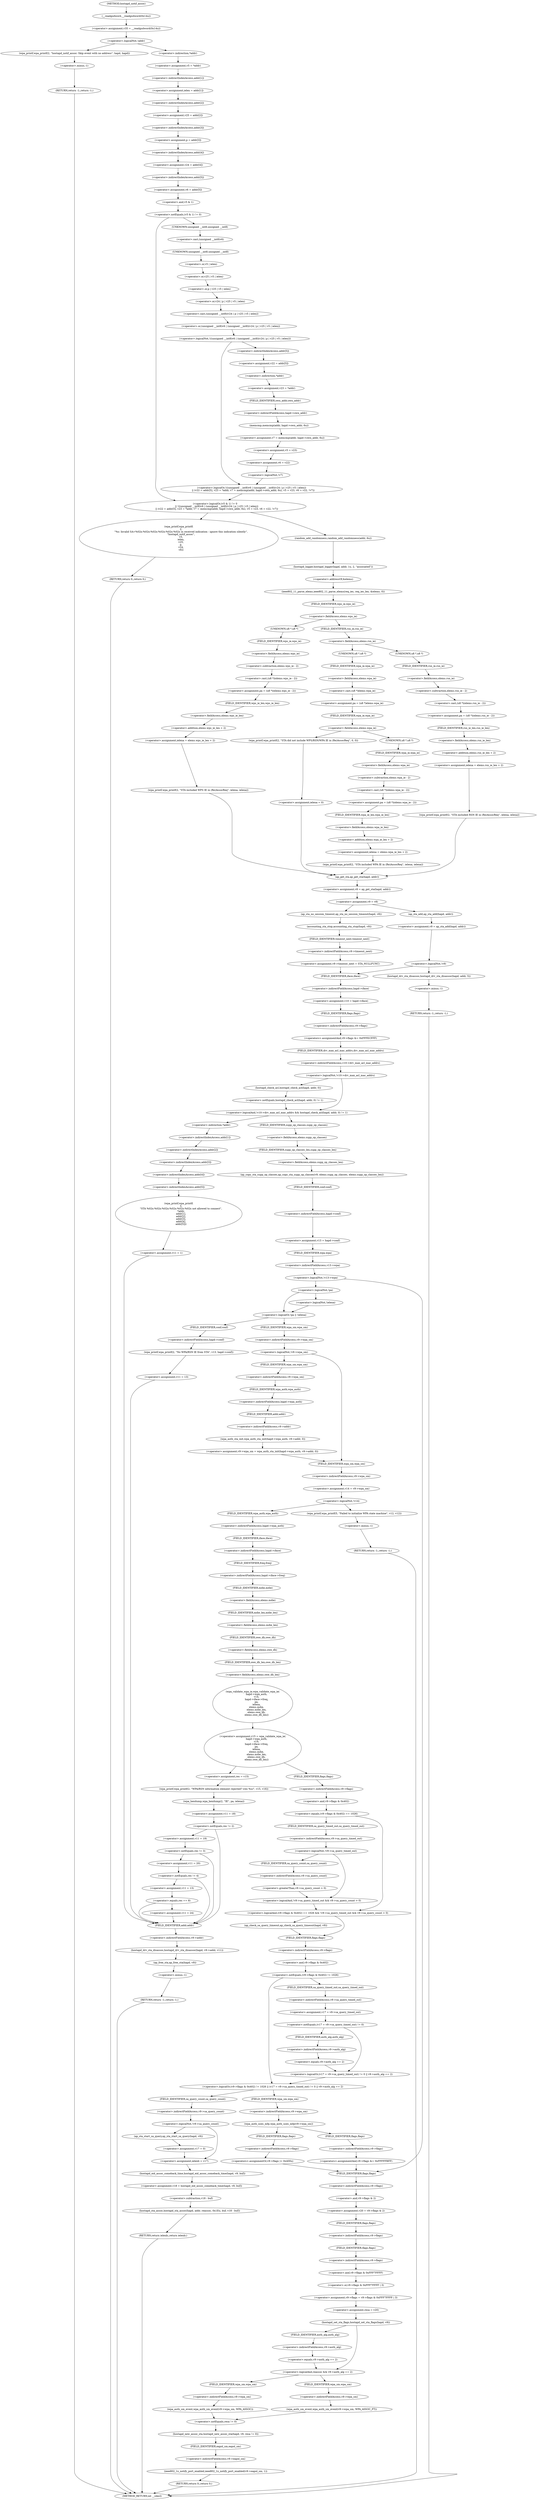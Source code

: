 digraph hostapd_notif_assoc {  
"1000166" [label = "(<operator>.assignment,v35 = __readgsdword(0x14u))" ]
"1000168" [label = "(__readgsdword,__readgsdword(0x14u))" ]
"1000171" [label = "(<operator>.logicalNot,!addr)" ]
"1000174" [label = "(wpa_printf,wpa_printf(2, \"hostapd_notif_assoc: Skip event with no address\", hapd, hapd))" ]
"1000179" [label = "(RETURN,return -1;,return -1;)" ]
"1000180" [label = "(<operator>.minus,-1)" ]
"1000182" [label = "(<operator>.assignment,v5 = *addr)" ]
"1000184" [label = "(<operator>.indirection,*addr)" ]
"1000186" [label = "(<operator>.assignment,ielen = addr[1])" ]
"1000188" [label = "(<operator>.indirectIndexAccess,addr[1])" ]
"1000191" [label = "(<operator>.assignment,v25 = addr[2])" ]
"1000193" [label = "(<operator>.indirectIndexAccess,addr[2])" ]
"1000196" [label = "(<operator>.assignment,p = addr[3])" ]
"1000198" [label = "(<operator>.indirectIndexAccess,addr[3])" ]
"1000201" [label = "(<operator>.assignment,v24 = addr[4])" ]
"1000203" [label = "(<operator>.indirectIndexAccess,addr[4])" ]
"1000206" [label = "(<operator>.assignment,v6 = addr[5])" ]
"1000208" [label = "(<operator>.indirectIndexAccess,addr[5])" ]
"1000212" [label = "(<operator>.logicalOr,(v5 & 1) != 0\n    || !((unsigned __int8)v6 | (unsigned __int8)(v24 | p | v25 | v5 | ielen))\n    || (v22 = addr[5], v23 = *addr, v7 = memcmp(addr, hapd->own_addr, 6u), v5 = v23, v6 = v22, !v7))" ]
"1000213" [label = "(<operator>.notEquals,(v5 & 1) != 0)" ]
"1000214" [label = "(<operator>.and,v5 & 1)" ]
"1000218" [label = "(<operator>.logicalOr,!((unsigned __int8)v6 | (unsigned __int8)(v24 | p | v25 | v5 | ielen))\n    || (v22 = addr[5], v23 = *addr, v7 = memcmp(addr, hapd->own_addr, 6u), v5 = v23, v6 = v22, !v7))" ]
"1000219" [label = "(<operator>.logicalNot,!((unsigned __int8)v6 | (unsigned __int8)(v24 | p | v25 | v5 | ielen)))" ]
"1000220" [label = "(<operator>.or,(unsigned __int8)v6 | (unsigned __int8)(v24 | p | v25 | v5 | ielen))" ]
"1000221" [label = "(<operator>.cast,(unsigned __int8)v6)" ]
"1000222" [label = "(UNKNOWN,unsigned __int8,unsigned __int8)" ]
"1000224" [label = "(<operator>.cast,(unsigned __int8)(v24 | p | v25 | v5 | ielen))" ]
"1000225" [label = "(UNKNOWN,unsigned __int8,unsigned __int8)" ]
"1000226" [label = "(<operator>.or,v24 | p | v25 | v5 | ielen)" ]
"1000228" [label = "(<operator>.or,p | v25 | v5 | ielen)" ]
"1000230" [label = "(<operator>.or,v25 | v5 | ielen)" ]
"1000232" [label = "(<operator>.or,v5 | ielen)" ]
"1000236" [label = "(<operator>.assignment,v22 = addr[5])" ]
"1000238" [label = "(<operator>.indirectIndexAccess,addr[5])" ]
"1000242" [label = "(<operator>.assignment,v23 = *addr)" ]
"1000244" [label = "(<operator>.indirection,*addr)" ]
"1000247" [label = "(<operator>.assignment,v7 = memcmp(addr, hapd->own_addr, 6u))" ]
"1000249" [label = "(memcmp,memcmp(addr, hapd->own_addr, 6u))" ]
"1000251" [label = "(<operator>.indirectFieldAccess,hapd->own_addr)" ]
"1000253" [label = "(FIELD_IDENTIFIER,own_addr,own_addr)" ]
"1000256" [label = "(<operator>.assignment,v5 = v23)" ]
"1000260" [label = "(<operator>.assignment,v6 = v22)" ]
"1000263" [label = "(<operator>.logicalNot,!v7)" ]
"1000266" [label = "(wpa_printf,wpa_printf(\n      2,\n      \"%s: Invalid SA=%02x:%02x:%02x:%02x:%02x:%02x in received indication - ignore this indication silently\",\n      \"hostapd_notif_assoc\",\n      v5,\n      ielen,\n      v25,\n      p,\n      v24,\n      v6))" ]
"1000276" [label = "(RETURN,return 0;,return 0;)" ]
"1000278" [label = "(random_add_randomness,random_add_randomness(addr, 6u))" ]
"1000281" [label = "(hostapd_logger,hostapd_logger(hapd, addr, 1u, 2, \"associated\"))" ]
"1000287" [label = "(ieee802_11_parse_elems,ieee802_11_parse_elems(req_ies, req_ies_len, &elems, 0))" ]
"1000290" [label = "(<operator>.addressOf,&elems)" ]
"1000294" [label = "(<operator>.fieldAccess,elems.wps_ie)" ]
"1000296" [label = "(FIELD_IDENTIFIER,wps_ie,wps_ie)" ]
"1000298" [label = "(<operator>.assignment,pa = (u8 *)(elems.wps_ie - 2))" ]
"1000300" [label = "(<operator>.cast,(u8 *)(elems.wps_ie - 2))" ]
"1000301" [label = "(UNKNOWN,u8 *,u8 *)" ]
"1000302" [label = "(<operator>.subtraction,elems.wps_ie - 2)" ]
"1000303" [label = "(<operator>.fieldAccess,elems.wps_ie)" ]
"1000305" [label = "(FIELD_IDENTIFIER,wps_ie,wps_ie)" ]
"1000307" [label = "(<operator>.assignment,ielena = elems.wps_ie_len + 2)" ]
"1000309" [label = "(<operator>.addition,elems.wps_ie_len + 2)" ]
"1000310" [label = "(<operator>.fieldAccess,elems.wps_ie_len)" ]
"1000312" [label = "(FIELD_IDENTIFIER,wps_ie_len,wps_ie_len)" ]
"1000314" [label = "(wpa_printf,wpa_printf(2, \"STA included WPS IE in (Re)AssocReq\", ielena, ielena))" ]
"1000321" [label = "(<operator>.fieldAccess,elems.rsn_ie)" ]
"1000323" [label = "(FIELD_IDENTIFIER,rsn_ie,rsn_ie)" ]
"1000325" [label = "(<operator>.assignment,pa = (u8 *)(elems.rsn_ie - 2))" ]
"1000327" [label = "(<operator>.cast,(u8 *)(elems.rsn_ie - 2))" ]
"1000328" [label = "(UNKNOWN,u8 *,u8 *)" ]
"1000329" [label = "(<operator>.subtraction,elems.rsn_ie - 2)" ]
"1000330" [label = "(<operator>.fieldAccess,elems.rsn_ie)" ]
"1000332" [label = "(FIELD_IDENTIFIER,rsn_ie,rsn_ie)" ]
"1000334" [label = "(<operator>.assignment,ielena = elems.rsn_ie_len + 2)" ]
"1000336" [label = "(<operator>.addition,elems.rsn_ie_len + 2)" ]
"1000337" [label = "(<operator>.fieldAccess,elems.rsn_ie_len)" ]
"1000339" [label = "(FIELD_IDENTIFIER,rsn_ie_len,rsn_ie_len)" ]
"1000341" [label = "(wpa_printf,wpa_printf(2, \"STA included RSN IE in (Re)AssocReq\", ielena, ielena))" ]
"1000348" [label = "(<operator>.assignment,pa = (u8 *)elems.wpa_ie)" ]
"1000350" [label = "(<operator>.cast,(u8 *)elems.wpa_ie)" ]
"1000351" [label = "(UNKNOWN,u8 *,u8 *)" ]
"1000352" [label = "(<operator>.fieldAccess,elems.wpa_ie)" ]
"1000354" [label = "(FIELD_IDENTIFIER,wpa_ie,wpa_ie)" ]
"1000356" [label = "(<operator>.fieldAccess,elems.wpa_ie)" ]
"1000358" [label = "(FIELD_IDENTIFIER,wpa_ie,wpa_ie)" ]
"1000360" [label = "(<operator>.assignment,pa = (u8 *)(elems.wpa_ie - 2))" ]
"1000362" [label = "(<operator>.cast,(u8 *)(elems.wpa_ie - 2))" ]
"1000363" [label = "(UNKNOWN,u8 *,u8 *)" ]
"1000364" [label = "(<operator>.subtraction,elems.wpa_ie - 2)" ]
"1000365" [label = "(<operator>.fieldAccess,elems.wpa_ie)" ]
"1000367" [label = "(FIELD_IDENTIFIER,wpa_ie,wpa_ie)" ]
"1000369" [label = "(<operator>.assignment,ielena = elems.wpa_ie_len + 2)" ]
"1000371" [label = "(<operator>.addition,elems.wpa_ie_len + 2)" ]
"1000372" [label = "(<operator>.fieldAccess,elems.wpa_ie_len)" ]
"1000374" [label = "(FIELD_IDENTIFIER,wpa_ie_len,wpa_ie_len)" ]
"1000376" [label = "(wpa_printf,wpa_printf(2, \"STA included WPA IE in (Re)AssocReq\", ielena, ielena))" ]
"1000383" [label = "(wpa_printf,wpa_printf(2, \"STA did not include WPS/RSN/WPA IE in (Re)AssocReq\", 0, 0))" ]
"1000388" [label = "(<operator>.assignment,ielena = 0)" ]
"1000391" [label = "(<operator>.assignment,v8 = ap_get_sta(hapd, addr))" ]
"1000393" [label = "(ap_get_sta,ap_get_sta(hapd, addr))" ]
"1000396" [label = "(<operator>.assignment,v9 = v8)" ]
"1000402" [label = "(ap_sta_no_session_timeout,ap_sta_no_session_timeout(hapd, v8))" ]
"1000405" [label = "(accounting_sta_stop,accounting_sta_stop(hapd, v9))" ]
"1000408" [label = "(<operator>.assignment,v9->timeout_next = STA_NULLFUNC)" ]
"1000409" [label = "(<operator>.indirectFieldAccess,v9->timeout_next)" ]
"1000411" [label = "(FIELD_IDENTIFIER,timeout_next,timeout_next)" ]
"1000415" [label = "(<operator>.assignment,v9 = ap_sta_add(hapd, addr))" ]
"1000417" [label = "(ap_sta_add,ap_sta_add(hapd, addr))" ]
"1000421" [label = "(<operator>.logicalNot,!v9)" ]
"1000424" [label = "(hostapd_drv_sta_disassoc,hostapd_drv_sta_disassoc(hapd, addr, 5))" ]
"1000428" [label = "(RETURN,return -1;,return -1;)" ]
"1000429" [label = "(<operator>.minus,-1)" ]
"1000431" [label = "(<operator>.assignment,v10 = hapd->iface)" ]
"1000433" [label = "(<operator>.indirectFieldAccess,hapd->iface)" ]
"1000435" [label = "(FIELD_IDENTIFIER,iface,iface)" ]
"1000436" [label = "(<operators>.assignmentAnd,v9->flags &= 0xFFFECFFF)" ]
"1000437" [label = "(<operator>.indirectFieldAccess,v9->flags)" ]
"1000439" [label = "(FIELD_IDENTIFIER,flags,flags)" ]
"1000442" [label = "(<operator>.logicalAnd,!v10->drv_max_acl_mac_addrs && hostapd_check_acl(hapd, addr, 0) != 1)" ]
"1000443" [label = "(<operator>.logicalNot,!v10->drv_max_acl_mac_addrs)" ]
"1000444" [label = "(<operator>.indirectFieldAccess,v10->drv_max_acl_mac_addrs)" ]
"1000446" [label = "(FIELD_IDENTIFIER,drv_max_acl_mac_addrs,drv_max_acl_mac_addrs)" ]
"1000447" [label = "(<operator>.notEquals,hostapd_check_acl(hapd, addr, 0) != 1)" ]
"1000448" [label = "(hostapd_check_acl,hostapd_check_acl(hapd, addr, 0))" ]
"1000454" [label = "(wpa_printf,wpa_printf(\n      3,\n      \"STA %02x:%02x:%02x:%02x:%02x:%02x not allowed to connect\",\n      *addr,\n      addr[1],\n      addr[2],\n      addr[3],\n      addr[4],\n      addr[5]))" ]
"1000457" [label = "(<operator>.indirection,*addr)" ]
"1000459" [label = "(<operator>.indirectIndexAccess,addr[1])" ]
"1000462" [label = "(<operator>.indirectIndexAccess,addr[2])" ]
"1000465" [label = "(<operator>.indirectIndexAccess,addr[3])" ]
"1000468" [label = "(<operator>.indirectIndexAccess,addr[4])" ]
"1000471" [label = "(<operator>.indirectIndexAccess,addr[5])" ]
"1000474" [label = "(<operator>.assignment,v11 = 1)" ]
"1000478" [label = "(hostapd_drv_sta_disassoc,hostapd_drv_sta_disassoc(hapd, v9->addr, v11))" ]
"1000480" [label = "(<operator>.indirectFieldAccess,v9->addr)" ]
"1000482" [label = "(FIELD_IDENTIFIER,addr,addr)" ]
"1000484" [label = "(ap_free_sta,ap_free_sta(hapd, v9))" ]
"1000487" [label = "(RETURN,return -1;,return -1;)" ]
"1000488" [label = "(<operator>.minus,-1)" ]
"1000490" [label = "(ap_copy_sta_supp_op_classes,ap_copy_sta_supp_op_classes(v9, elems.supp_op_classes, elems.supp_op_classes_len))" ]
"1000492" [label = "(<operator>.fieldAccess,elems.supp_op_classes)" ]
"1000494" [label = "(FIELD_IDENTIFIER,supp_op_classes,supp_op_classes)" ]
"1000495" [label = "(<operator>.fieldAccess,elems.supp_op_classes_len)" ]
"1000497" [label = "(FIELD_IDENTIFIER,supp_op_classes_len,supp_op_classes_len)" ]
"1000498" [label = "(<operator>.assignment,v13 = hapd->conf)" ]
"1000500" [label = "(<operator>.indirectFieldAccess,hapd->conf)" ]
"1000502" [label = "(FIELD_IDENTIFIER,conf,conf)" ]
"1000504" [label = "(<operator>.logicalNot,!v13->wpa)" ]
"1000505" [label = "(<operator>.indirectFieldAccess,v13->wpa)" ]
"1000507" [label = "(FIELD_IDENTIFIER,wpa,wpa)" ]
"1000510" [label = "(<operator>.assignment,v20 = v9->flags & 2)" ]
"1000512" [label = "(<operator>.and,v9->flags & 2)" ]
"1000513" [label = "(<operator>.indirectFieldAccess,v9->flags)" ]
"1000515" [label = "(FIELD_IDENTIFIER,flags,flags)" ]
"1000517" [label = "(<operator>.assignment,v9->flags = v9->flags & 0xFFF7FFFF | 3)" ]
"1000518" [label = "(<operator>.indirectFieldAccess,v9->flags)" ]
"1000520" [label = "(FIELD_IDENTIFIER,flags,flags)" ]
"1000521" [label = "(<operator>.or,v9->flags & 0xFFF7FFFF | 3)" ]
"1000522" [label = "(<operator>.and,v9->flags & 0xFFF7FFFF)" ]
"1000523" [label = "(<operator>.indirectFieldAccess,v9->flags)" ]
"1000525" [label = "(FIELD_IDENTIFIER,flags,flags)" ]
"1000528" [label = "(<operator>.assignment,resa = v20)" ]
"1000531" [label = "(hostapd_set_sta_flags,hostapd_set_sta_flags(hapd, v9))" ]
"1000535" [label = "(<operator>.logicalAnd,reassoc && v9->auth_alg == 2)" ]
"1000537" [label = "(<operator>.equals,v9->auth_alg == 2)" ]
"1000538" [label = "(<operator>.indirectFieldAccess,v9->auth_alg)" ]
"1000540" [label = "(FIELD_IDENTIFIER,auth_alg,auth_alg)" ]
"1000542" [label = "(wpa_auth_sm_event,wpa_auth_sm_event(v9->wpa_sm, WPA_ASSOC_FT))" ]
"1000543" [label = "(<operator>.indirectFieldAccess,v9->wpa_sm)" ]
"1000545" [label = "(FIELD_IDENTIFIER,wpa_sm,wpa_sm)" ]
"1000548" [label = "(wpa_auth_sm_event,wpa_auth_sm_event(v9->wpa_sm, WPA_ASSOC))" ]
"1000549" [label = "(<operator>.indirectFieldAccess,v9->wpa_sm)" ]
"1000551" [label = "(FIELD_IDENTIFIER,wpa_sm,wpa_sm)" ]
"1000553" [label = "(hostapd_new_assoc_sta,hostapd_new_assoc_sta(hapd, v9, resa != 0))" ]
"1000556" [label = "(<operator>.notEquals,resa != 0)" ]
"1000559" [label = "(ieee802_1x_notify_port_enabled,ieee802_1x_notify_port_enabled(v9->eapol_sm, 1))" ]
"1000560" [label = "(<operator>.indirectFieldAccess,v9->eapol_sm)" ]
"1000562" [label = "(FIELD_IDENTIFIER,eapol_sm,eapol_sm)" ]
"1000564" [label = "(RETURN,return 0;,return 0;)" ]
"1000567" [label = "(<operator>.logicalOr,!pa || !ielena)" ]
"1000568" [label = "(<operator>.logicalNot,!pa)" ]
"1000570" [label = "(<operator>.logicalNot,!ielena)" ]
"1000573" [label = "(wpa_printf,wpa_printf(2, \"No WPA/RSN IE from STA\", v13, hapd->conf))" ]
"1000577" [label = "(<operator>.indirectFieldAccess,hapd->conf)" ]
"1000579" [label = "(FIELD_IDENTIFIER,conf,conf)" ]
"1000580" [label = "(<operator>.assignment,v11 = 13)" ]
"1000585" [label = "(<operator>.logicalNot,!v9->wpa_sm)" ]
"1000586" [label = "(<operator>.indirectFieldAccess,v9->wpa_sm)" ]
"1000588" [label = "(FIELD_IDENTIFIER,wpa_sm,wpa_sm)" ]
"1000589" [label = "(<operator>.assignment,v9->wpa_sm = wpa_auth_sta_init(hapd->wpa_auth, v9->addr, 0))" ]
"1000590" [label = "(<operator>.indirectFieldAccess,v9->wpa_sm)" ]
"1000592" [label = "(FIELD_IDENTIFIER,wpa_sm,wpa_sm)" ]
"1000593" [label = "(wpa_auth_sta_init,wpa_auth_sta_init(hapd->wpa_auth, v9->addr, 0))" ]
"1000594" [label = "(<operator>.indirectFieldAccess,hapd->wpa_auth)" ]
"1000596" [label = "(FIELD_IDENTIFIER,wpa_auth,wpa_auth)" ]
"1000597" [label = "(<operator>.indirectFieldAccess,v9->addr)" ]
"1000599" [label = "(FIELD_IDENTIFIER,addr,addr)" ]
"1000601" [label = "(<operator>.assignment,v14 = v9->wpa_sm)" ]
"1000603" [label = "(<operator>.indirectFieldAccess,v9->wpa_sm)" ]
"1000605" [label = "(FIELD_IDENTIFIER,wpa_sm,wpa_sm)" ]
"1000607" [label = "(<operator>.logicalNot,!v14)" ]
"1000610" [label = "(wpa_printf,wpa_printf(5, \"Failed to initialize WPA state machine\", v12, v12))" ]
"1000615" [label = "(RETURN,return -1;,return -1;)" ]
"1000616" [label = "(<operator>.minus,-1)" ]
"1000618" [label = "(<operator>.assignment,v15 = wpa_validate_wpa_ie(\n          hapd->wpa_auth,\n          v14,\n          hapd->iface->freq,\n          pa,\n          ielena,\n          elems.mdie,\n          elems.mdie_len,\n          elems.owe_dh,\n          elems.owe_dh_len))" ]
"1000620" [label = "(wpa_validate_wpa_ie,wpa_validate_wpa_ie(\n          hapd->wpa_auth,\n          v14,\n          hapd->iface->freq,\n          pa,\n          ielena,\n          elems.mdie,\n          elems.mdie_len,\n          elems.owe_dh,\n          elems.owe_dh_len))" ]
"1000621" [label = "(<operator>.indirectFieldAccess,hapd->wpa_auth)" ]
"1000623" [label = "(FIELD_IDENTIFIER,wpa_auth,wpa_auth)" ]
"1000625" [label = "(<operator>.indirectFieldAccess,hapd->iface->freq)" ]
"1000626" [label = "(<operator>.indirectFieldAccess,hapd->iface)" ]
"1000628" [label = "(FIELD_IDENTIFIER,iface,iface)" ]
"1000629" [label = "(FIELD_IDENTIFIER,freq,freq)" ]
"1000632" [label = "(<operator>.fieldAccess,elems.mdie)" ]
"1000634" [label = "(FIELD_IDENTIFIER,mdie,mdie)" ]
"1000635" [label = "(<operator>.fieldAccess,elems.mdie_len)" ]
"1000637" [label = "(FIELD_IDENTIFIER,mdie_len,mdie_len)" ]
"1000638" [label = "(<operator>.fieldAccess,elems.owe_dh)" ]
"1000640" [label = "(FIELD_IDENTIFIER,owe_dh,owe_dh)" ]
"1000641" [label = "(<operator>.fieldAccess,elems.owe_dh_len)" ]
"1000643" [label = "(FIELD_IDENTIFIER,owe_dh_len,owe_dh_len)" ]
"1000647" [label = "(<operator>.assignment,res = v15)" ]
"1000650" [label = "(wpa_printf,wpa_printf(2, \"WPA/RSN information element rejected? (res %u)\", v15, v16))" ]
"1000655" [label = "(wpa_hexdump,wpa_hexdump(2, \"IE\", pa, ielena))" ]
"1000660" [label = "(<operator>.assignment,v11 = 18)" ]
"1000664" [label = "(<operator>.notEquals,res != 2)" ]
"1000668" [label = "(<operator>.assignment,v11 = 19)" ]
"1000672" [label = "(<operator>.notEquals,res != 3)" ]
"1000676" [label = "(<operator>.assignment,v11 = 20)" ]
"1000680" [label = "(<operator>.notEquals,res != 4)" ]
"1000684" [label = "(<operator>.assignment,v11 = 13)" ]
"1000688" [label = "(<operator>.equals,res == 8)" ]
"1000691" [label = "(<operator>.assignment,v11 = 24)" ]
"1000696" [label = "(<operator>.logicalAnd,(v9->flags & 0x402) == 1026 && !v9->sa_query_timed_out && v9->sa_query_count > 0)" ]
"1000697" [label = "(<operator>.equals,(v9->flags & 0x402) == 1026)" ]
"1000698" [label = "(<operator>.and,v9->flags & 0x402)" ]
"1000699" [label = "(<operator>.indirectFieldAccess,v9->flags)" ]
"1000701" [label = "(FIELD_IDENTIFIER,flags,flags)" ]
"1000704" [label = "(<operator>.logicalAnd,!v9->sa_query_timed_out && v9->sa_query_count > 0)" ]
"1000705" [label = "(<operator>.logicalNot,!v9->sa_query_timed_out)" ]
"1000706" [label = "(<operator>.indirectFieldAccess,v9->sa_query_timed_out)" ]
"1000708" [label = "(FIELD_IDENTIFIER,sa_query_timed_out,sa_query_timed_out)" ]
"1000709" [label = "(<operator>.greaterThan,v9->sa_query_count > 0)" ]
"1000710" [label = "(<operator>.indirectFieldAccess,v9->sa_query_count)" ]
"1000712" [label = "(FIELD_IDENTIFIER,sa_query_count,sa_query_count)" ]
"1000714" [label = "(ap_check_sa_query_timeout,ap_check_sa_query_timeout(hapd, v9))" ]
"1000718" [label = "(<operator>.logicalOr,(v9->flags & 0x402) != 1026 || (v17 = v9->sa_query_timed_out) != 0 || v9->auth_alg == 2)" ]
"1000719" [label = "(<operator>.notEquals,(v9->flags & 0x402) != 1026)" ]
"1000720" [label = "(<operator>.and,v9->flags & 0x402)" ]
"1000721" [label = "(<operator>.indirectFieldAccess,v9->flags)" ]
"1000723" [label = "(FIELD_IDENTIFIER,flags,flags)" ]
"1000726" [label = "(<operator>.logicalOr,(v17 = v9->sa_query_timed_out) != 0 || v9->auth_alg == 2)" ]
"1000727" [label = "(<operator>.notEquals,(v17 = v9->sa_query_timed_out) != 0)" ]
"1000728" [label = "(<operator>.assignment,v17 = v9->sa_query_timed_out)" ]
"1000730" [label = "(<operator>.indirectFieldAccess,v9->sa_query_timed_out)" ]
"1000732" [label = "(FIELD_IDENTIFIER,sa_query_timed_out,sa_query_timed_out)" ]
"1000734" [label = "(<operator>.equals,v9->auth_alg == 2)" ]
"1000735" [label = "(<operator>.indirectFieldAccess,v9->auth_alg)" ]
"1000737" [label = "(FIELD_IDENTIFIER,auth_alg,auth_alg)" ]
"1000741" [label = "(wpa_auth_uses_mfp,wpa_auth_uses_mfp(v9->wpa_sm))" ]
"1000742" [label = "(<operator>.indirectFieldAccess,v9->wpa_sm)" ]
"1000744" [label = "(FIELD_IDENTIFIER,wpa_sm,wpa_sm)" ]
"1000745" [label = "(<operators>.assignmentOr,v9->flags |= 0x400u)" ]
"1000746" [label = "(<operator>.indirectFieldAccess,v9->flags)" ]
"1000748" [label = "(FIELD_IDENTIFIER,flags,flags)" ]
"1000751" [label = "(<operators>.assignmentAnd,v9->flags &= 0xFFFFFBFF)" ]
"1000752" [label = "(<operator>.indirectFieldAccess,v9->flags)" ]
"1000754" [label = "(FIELD_IDENTIFIER,flags,flags)" ]
"1000758" [label = "(<operator>.logicalNot,!v9->sa_query_count)" ]
"1000759" [label = "(<operator>.indirectFieldAccess,v9->sa_query_count)" ]
"1000761" [label = "(FIELD_IDENTIFIER,sa_query_count,sa_query_count)" ]
"1000763" [label = "(ap_sta_start_sa_query,ap_sta_start_sa_query(hapd, v9))" ]
"1000766" [label = "(<operator>.assignment,v17 = 0)" ]
"1000769" [label = "(<operator>.assignment,ielenb = v17)" ]
"1000772" [label = "(<operator>.assignment,v18 = hostapd_eid_assoc_comeback_time(hapd, v9, buf))" ]
"1000774" [label = "(hostapd_eid_assoc_comeback_time,hostapd_eid_assoc_comeback_time(hapd, v9, buf))" ]
"1000778" [label = "(hostapd_sta_assoc,hostapd_sta_assoc(hapd, addr, reassoc, 0x1Eu, buf, v18 - buf))" ]
"1000784" [label = "(<operator>.subtraction,v18 - buf)" ]
"1000787" [label = "(RETURN,return ielenb;,return ielenb;)" ]
"1000130" [label = "(METHOD,hostapd_notif_assoc)" ]
"1000789" [label = "(METHOD_RETURN,int __cdecl)" ]
  "1000166" -> "1000171" 
  "1000168" -> "1000166" 
  "1000171" -> "1000174" 
  "1000171" -> "1000184" 
  "1000174" -> "1000180" 
  "1000179" -> "1000789" 
  "1000180" -> "1000179" 
  "1000182" -> "1000188" 
  "1000184" -> "1000182" 
  "1000186" -> "1000193" 
  "1000188" -> "1000186" 
  "1000191" -> "1000198" 
  "1000193" -> "1000191" 
  "1000196" -> "1000203" 
  "1000198" -> "1000196" 
  "1000201" -> "1000208" 
  "1000203" -> "1000201" 
  "1000206" -> "1000214" 
  "1000208" -> "1000206" 
  "1000212" -> "1000266" 
  "1000212" -> "1000278" 
  "1000213" -> "1000222" 
  "1000213" -> "1000212" 
  "1000214" -> "1000213" 
  "1000218" -> "1000212" 
  "1000219" -> "1000218" 
  "1000219" -> "1000238" 
  "1000220" -> "1000219" 
  "1000221" -> "1000225" 
  "1000222" -> "1000221" 
  "1000224" -> "1000220" 
  "1000225" -> "1000232" 
  "1000226" -> "1000224" 
  "1000228" -> "1000226" 
  "1000230" -> "1000228" 
  "1000232" -> "1000230" 
  "1000236" -> "1000244" 
  "1000238" -> "1000236" 
  "1000242" -> "1000253" 
  "1000244" -> "1000242" 
  "1000247" -> "1000256" 
  "1000249" -> "1000247" 
  "1000251" -> "1000249" 
  "1000253" -> "1000251" 
  "1000256" -> "1000260" 
  "1000260" -> "1000263" 
  "1000263" -> "1000218" 
  "1000266" -> "1000276" 
  "1000276" -> "1000789" 
  "1000278" -> "1000281" 
  "1000281" -> "1000290" 
  "1000287" -> "1000296" 
  "1000290" -> "1000287" 
  "1000294" -> "1000301" 
  "1000294" -> "1000323" 
  "1000296" -> "1000294" 
  "1000298" -> "1000312" 
  "1000300" -> "1000298" 
  "1000301" -> "1000305" 
  "1000302" -> "1000300" 
  "1000303" -> "1000302" 
  "1000305" -> "1000303" 
  "1000307" -> "1000314" 
  "1000309" -> "1000307" 
  "1000310" -> "1000309" 
  "1000312" -> "1000310" 
  "1000314" -> "1000393" 
  "1000321" -> "1000328" 
  "1000321" -> "1000351" 
  "1000323" -> "1000321" 
  "1000325" -> "1000339" 
  "1000327" -> "1000325" 
  "1000328" -> "1000332" 
  "1000329" -> "1000327" 
  "1000330" -> "1000329" 
  "1000332" -> "1000330" 
  "1000334" -> "1000341" 
  "1000336" -> "1000334" 
  "1000337" -> "1000336" 
  "1000339" -> "1000337" 
  "1000341" -> "1000393" 
  "1000348" -> "1000358" 
  "1000350" -> "1000348" 
  "1000351" -> "1000354" 
  "1000352" -> "1000350" 
  "1000354" -> "1000352" 
  "1000356" -> "1000363" 
  "1000356" -> "1000383" 
  "1000358" -> "1000356" 
  "1000360" -> "1000374" 
  "1000362" -> "1000360" 
  "1000363" -> "1000367" 
  "1000364" -> "1000362" 
  "1000365" -> "1000364" 
  "1000367" -> "1000365" 
  "1000369" -> "1000376" 
  "1000371" -> "1000369" 
  "1000372" -> "1000371" 
  "1000374" -> "1000372" 
  "1000376" -> "1000393" 
  "1000383" -> "1000388" 
  "1000388" -> "1000393" 
  "1000391" -> "1000396" 
  "1000393" -> "1000391" 
  "1000396" -> "1000402" 
  "1000396" -> "1000417" 
  "1000402" -> "1000405" 
  "1000405" -> "1000411" 
  "1000408" -> "1000435" 
  "1000409" -> "1000408" 
  "1000411" -> "1000409" 
  "1000415" -> "1000421" 
  "1000417" -> "1000415" 
  "1000421" -> "1000424" 
  "1000421" -> "1000435" 
  "1000424" -> "1000429" 
  "1000428" -> "1000789" 
  "1000429" -> "1000428" 
  "1000431" -> "1000439" 
  "1000433" -> "1000431" 
  "1000435" -> "1000433" 
  "1000436" -> "1000446" 
  "1000437" -> "1000436" 
  "1000439" -> "1000437" 
  "1000442" -> "1000457" 
  "1000442" -> "1000494" 
  "1000443" -> "1000442" 
  "1000443" -> "1000448" 
  "1000444" -> "1000443" 
  "1000446" -> "1000444" 
  "1000447" -> "1000442" 
  "1000448" -> "1000447" 
  "1000454" -> "1000474" 
  "1000457" -> "1000459" 
  "1000459" -> "1000462" 
  "1000462" -> "1000465" 
  "1000465" -> "1000468" 
  "1000468" -> "1000471" 
  "1000471" -> "1000454" 
  "1000474" -> "1000482" 
  "1000478" -> "1000484" 
  "1000480" -> "1000478" 
  "1000482" -> "1000480" 
  "1000484" -> "1000488" 
  "1000487" -> "1000789" 
  "1000488" -> "1000487" 
  "1000490" -> "1000502" 
  "1000492" -> "1000497" 
  "1000494" -> "1000492" 
  "1000495" -> "1000490" 
  "1000497" -> "1000495" 
  "1000498" -> "1000507" 
  "1000500" -> "1000498" 
  "1000502" -> "1000500" 
  "1000504" -> "1000515" 
  "1000504" -> "1000568" 
  "1000505" -> "1000504" 
  "1000507" -> "1000505" 
  "1000510" -> "1000520" 
  "1000512" -> "1000510" 
  "1000513" -> "1000512" 
  "1000515" -> "1000513" 
  "1000517" -> "1000528" 
  "1000518" -> "1000525" 
  "1000520" -> "1000518" 
  "1000521" -> "1000517" 
  "1000522" -> "1000521" 
  "1000523" -> "1000522" 
  "1000525" -> "1000523" 
  "1000528" -> "1000531" 
  "1000531" -> "1000535" 
  "1000531" -> "1000540" 
  "1000535" -> "1000545" 
  "1000535" -> "1000551" 
  "1000537" -> "1000535" 
  "1000538" -> "1000537" 
  "1000540" -> "1000538" 
  "1000542" -> "1000556" 
  "1000543" -> "1000542" 
  "1000545" -> "1000543" 
  "1000548" -> "1000556" 
  "1000549" -> "1000548" 
  "1000551" -> "1000549" 
  "1000553" -> "1000562" 
  "1000556" -> "1000553" 
  "1000559" -> "1000564" 
  "1000560" -> "1000559" 
  "1000562" -> "1000560" 
  "1000564" -> "1000789" 
  "1000567" -> "1000579" 
  "1000567" -> "1000588" 
  "1000568" -> "1000567" 
  "1000568" -> "1000570" 
  "1000570" -> "1000567" 
  "1000573" -> "1000580" 
  "1000577" -> "1000573" 
  "1000579" -> "1000577" 
  "1000580" -> "1000482" 
  "1000585" -> "1000592" 
  "1000585" -> "1000605" 
  "1000586" -> "1000585" 
  "1000588" -> "1000586" 
  "1000589" -> "1000605" 
  "1000590" -> "1000596" 
  "1000592" -> "1000590" 
  "1000593" -> "1000589" 
  "1000594" -> "1000599" 
  "1000596" -> "1000594" 
  "1000597" -> "1000593" 
  "1000599" -> "1000597" 
  "1000601" -> "1000607" 
  "1000603" -> "1000601" 
  "1000605" -> "1000603" 
  "1000607" -> "1000610" 
  "1000607" -> "1000623" 
  "1000610" -> "1000616" 
  "1000615" -> "1000789" 
  "1000616" -> "1000615" 
  "1000618" -> "1000647" 
  "1000618" -> "1000701" 
  "1000620" -> "1000618" 
  "1000621" -> "1000628" 
  "1000623" -> "1000621" 
  "1000625" -> "1000634" 
  "1000626" -> "1000629" 
  "1000628" -> "1000626" 
  "1000629" -> "1000625" 
  "1000632" -> "1000637" 
  "1000634" -> "1000632" 
  "1000635" -> "1000640" 
  "1000637" -> "1000635" 
  "1000638" -> "1000643" 
  "1000640" -> "1000638" 
  "1000641" -> "1000620" 
  "1000643" -> "1000641" 
  "1000647" -> "1000650" 
  "1000650" -> "1000655" 
  "1000655" -> "1000660" 
  "1000660" -> "1000664" 
  "1000664" -> "1000668" 
  "1000664" -> "1000482" 
  "1000668" -> "1000672" 
  "1000672" -> "1000676" 
  "1000672" -> "1000482" 
  "1000676" -> "1000680" 
  "1000680" -> "1000684" 
  "1000680" -> "1000482" 
  "1000684" -> "1000688" 
  "1000688" -> "1000691" 
  "1000688" -> "1000482" 
  "1000691" -> "1000482" 
  "1000696" -> "1000714" 
  "1000696" -> "1000723" 
  "1000697" -> "1000696" 
  "1000697" -> "1000708" 
  "1000698" -> "1000697" 
  "1000699" -> "1000698" 
  "1000701" -> "1000699" 
  "1000704" -> "1000696" 
  "1000705" -> "1000704" 
  "1000705" -> "1000712" 
  "1000706" -> "1000705" 
  "1000708" -> "1000706" 
  "1000709" -> "1000704" 
  "1000710" -> "1000709" 
  "1000712" -> "1000710" 
  "1000714" -> "1000723" 
  "1000718" -> "1000744" 
  "1000718" -> "1000761" 
  "1000719" -> "1000718" 
  "1000719" -> "1000732" 
  "1000720" -> "1000719" 
  "1000721" -> "1000720" 
  "1000723" -> "1000721" 
  "1000726" -> "1000718" 
  "1000727" -> "1000726" 
  "1000727" -> "1000737" 
  "1000728" -> "1000727" 
  "1000730" -> "1000728" 
  "1000732" -> "1000730" 
  "1000734" -> "1000726" 
  "1000735" -> "1000734" 
  "1000737" -> "1000735" 
  "1000741" -> "1000748" 
  "1000741" -> "1000754" 
  "1000742" -> "1000741" 
  "1000744" -> "1000742" 
  "1000745" -> "1000515" 
  "1000746" -> "1000745" 
  "1000748" -> "1000746" 
  "1000751" -> "1000515" 
  "1000752" -> "1000751" 
  "1000754" -> "1000752" 
  "1000758" -> "1000763" 
  "1000758" -> "1000769" 
  "1000759" -> "1000758" 
  "1000761" -> "1000759" 
  "1000763" -> "1000766" 
  "1000766" -> "1000769" 
  "1000769" -> "1000774" 
  "1000772" -> "1000784" 
  "1000774" -> "1000772" 
  "1000778" -> "1000787" 
  "1000784" -> "1000778" 
  "1000787" -> "1000789" 
  "1000130" -> "1000168" 
}
